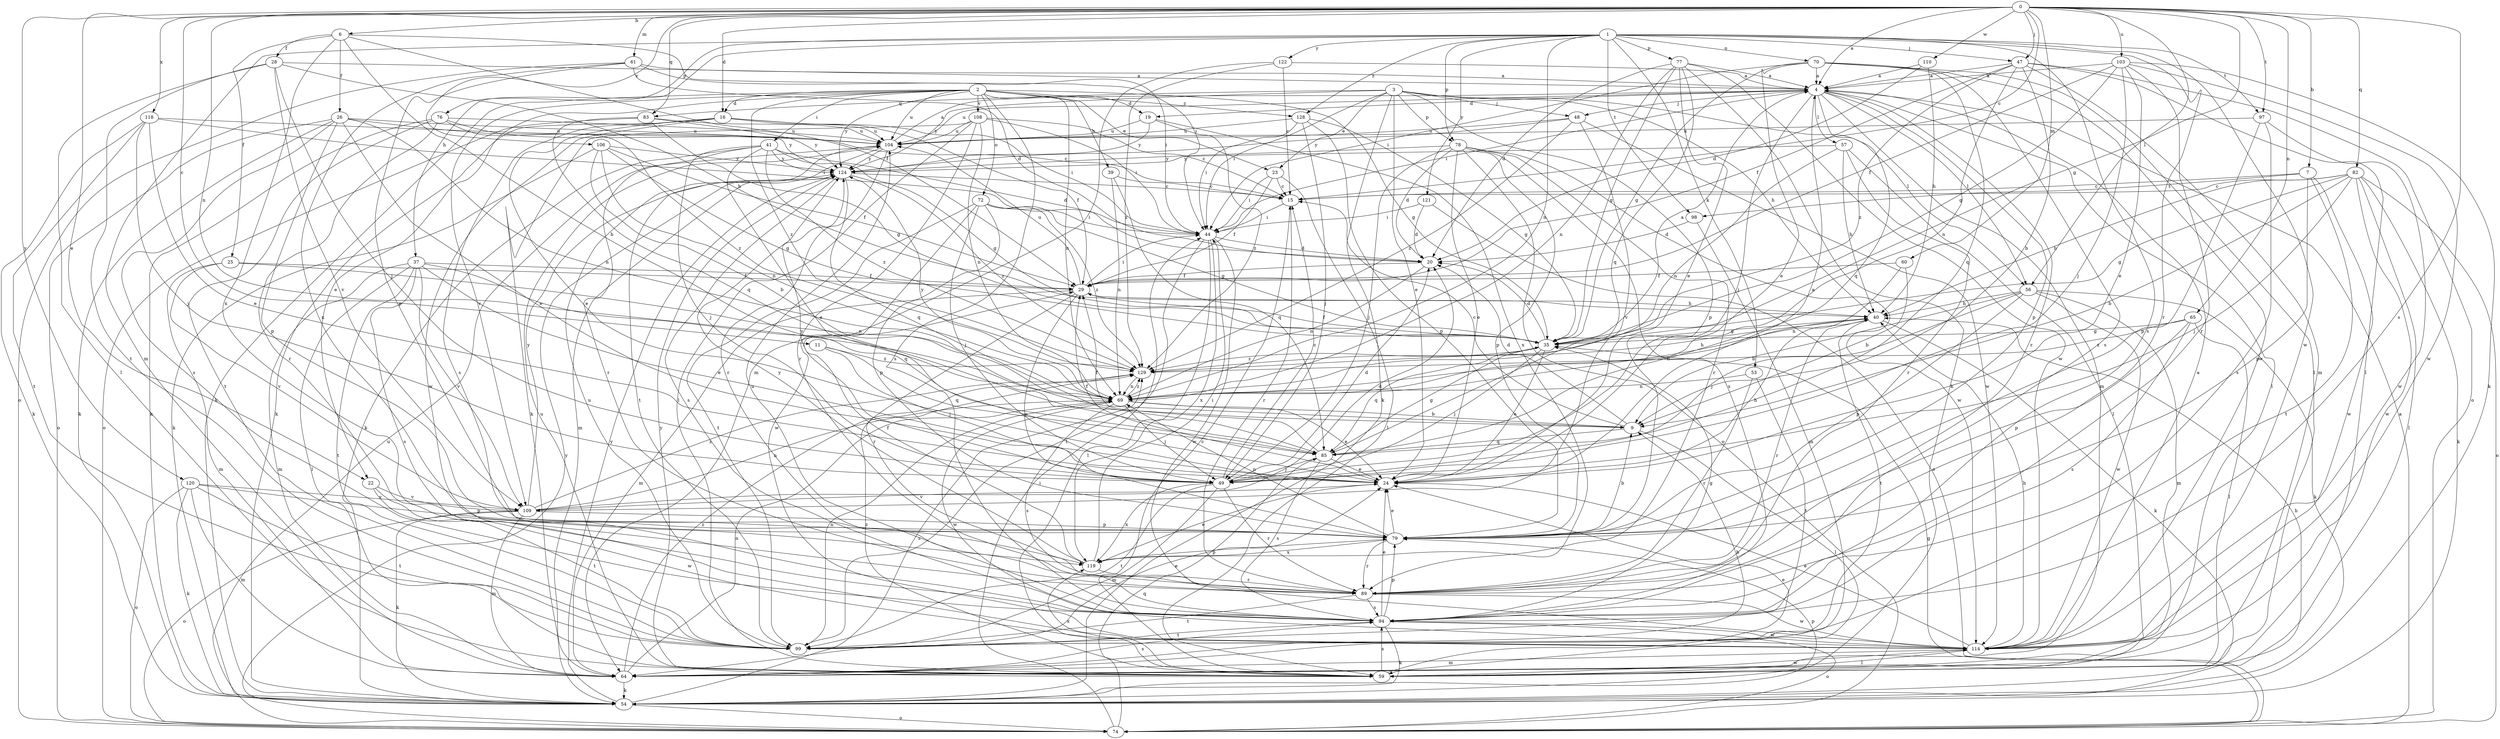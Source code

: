 strict digraph  {
0;
1;
2;
3;
4;
6;
7;
9;
11;
15;
16;
19;
20;
22;
23;
24;
25;
26;
28;
29;
35;
37;
39;
40;
41;
44;
47;
48;
49;
53;
54;
56;
57;
59;
60;
61;
64;
65;
69;
70;
72;
74;
76;
77;
78;
79;
82;
83;
85;
89;
94;
97;
98;
99;
103;
104;
106;
108;
109;
110;
114;
118;
119;
120;
121;
122;
124;
128;
129;
0 -> 4  [label=a];
0 -> 6  [label=b];
0 -> 7  [label=b];
0 -> 11  [label=c];
0 -> 15  [label=c];
0 -> 16  [label=d];
0 -> 22  [label=e];
0 -> 35  [label=g];
0 -> 47  [label=j];
0 -> 56  [label=l];
0 -> 60  [label=m];
0 -> 61  [label=m];
0 -> 65  [label=n];
0 -> 69  [label=n];
0 -> 82  [label=q];
0 -> 83  [label=q];
0 -> 94  [label=s];
0 -> 97  [label=t];
0 -> 103  [label=u];
0 -> 106  [label=v];
0 -> 110  [label=w];
0 -> 118  [label=x];
0 -> 120  [label=y];
1 -> 37  [label=h];
1 -> 47  [label=j];
1 -> 53  [label=k];
1 -> 64  [label=m];
1 -> 69  [label=n];
1 -> 70  [label=o];
1 -> 76  [label=p];
1 -> 77  [label=p];
1 -> 78  [label=p];
1 -> 89  [label=r];
1 -> 94  [label=s];
1 -> 97  [label=t];
1 -> 98  [label=t];
1 -> 114  [label=w];
1 -> 121  [label=y];
1 -> 122  [label=y];
1 -> 128  [label=z];
2 -> 16  [label=d];
2 -> 19  [label=d];
2 -> 22  [label=e];
2 -> 23  [label=e];
2 -> 35  [label=g];
2 -> 39  [label=h];
2 -> 41  [label=i];
2 -> 54  [label=k];
2 -> 69  [label=n];
2 -> 72  [label=o];
2 -> 94  [label=s];
2 -> 104  [label=u];
2 -> 108  [label=v];
2 -> 109  [label=v];
2 -> 124  [label=y];
2 -> 128  [label=z];
2 -> 129  [label=z];
3 -> 23  [label=e];
3 -> 24  [label=e];
3 -> 40  [label=h];
3 -> 44  [label=i];
3 -> 48  [label=j];
3 -> 54  [label=k];
3 -> 56  [label=l];
3 -> 78  [label=p];
3 -> 79  [label=p];
3 -> 83  [label=q];
3 -> 124  [label=y];
4 -> 19  [label=d];
4 -> 44  [label=i];
4 -> 48  [label=j];
4 -> 49  [label=j];
4 -> 56  [label=l];
4 -> 57  [label=l];
4 -> 59  [label=l];
4 -> 64  [label=m];
4 -> 79  [label=p];
4 -> 85  [label=q];
4 -> 89  [label=r];
4 -> 104  [label=u];
6 -> 9  [label=b];
6 -> 25  [label=f];
6 -> 26  [label=f];
6 -> 28  [label=f];
6 -> 29  [label=f];
6 -> 44  [label=i];
6 -> 119  [label=x];
7 -> 15  [label=c];
7 -> 79  [label=p];
7 -> 98  [label=t];
7 -> 99  [label=t];
7 -> 114  [label=w];
9 -> 15  [label=c];
9 -> 20  [label=d];
9 -> 59  [label=l];
9 -> 85  [label=q];
11 -> 49  [label=j];
11 -> 85  [label=q];
11 -> 129  [label=z];
15 -> 44  [label=i];
15 -> 89  [label=r];
16 -> 24  [label=e];
16 -> 29  [label=f];
16 -> 44  [label=i];
16 -> 54  [label=k];
16 -> 94  [label=s];
16 -> 104  [label=u];
16 -> 114  [label=w];
19 -> 104  [label=u];
19 -> 119  [label=x];
19 -> 124  [label=y];
19 -> 129  [label=z];
20 -> 29  [label=f];
20 -> 69  [label=n];
22 -> 99  [label=t];
22 -> 109  [label=v];
22 -> 114  [label=w];
23 -> 15  [label=c];
23 -> 29  [label=f];
23 -> 44  [label=i];
23 -> 59  [label=l];
24 -> 4  [label=a];
24 -> 29  [label=f];
24 -> 40  [label=h];
24 -> 109  [label=v];
25 -> 29  [label=f];
25 -> 64  [label=m];
25 -> 69  [label=n];
25 -> 109  [label=v];
26 -> 24  [label=e];
26 -> 54  [label=k];
26 -> 69  [label=n];
26 -> 74  [label=o];
26 -> 79  [label=p];
26 -> 94  [label=s];
26 -> 104  [label=u];
26 -> 124  [label=y];
28 -> 4  [label=a];
28 -> 40  [label=h];
28 -> 49  [label=j];
28 -> 59  [label=l];
28 -> 99  [label=t];
28 -> 109  [label=v];
29 -> 40  [label=h];
29 -> 44  [label=i];
29 -> 64  [label=m];
29 -> 79  [label=p];
29 -> 89  [label=r];
29 -> 104  [label=u];
35 -> 4  [label=a];
35 -> 20  [label=d];
35 -> 24  [label=e];
35 -> 29  [label=f];
35 -> 49  [label=j];
35 -> 85  [label=q];
35 -> 129  [label=z];
37 -> 24  [label=e];
37 -> 29  [label=f];
37 -> 59  [label=l];
37 -> 64  [label=m];
37 -> 85  [label=q];
37 -> 94  [label=s];
37 -> 99  [label=t];
37 -> 109  [label=v];
39 -> 15  [label=c];
39 -> 69  [label=n];
39 -> 85  [label=q];
40 -> 35  [label=g];
40 -> 54  [label=k];
40 -> 89  [label=r];
40 -> 99  [label=t];
41 -> 20  [label=d];
41 -> 24  [label=e];
41 -> 35  [label=g];
41 -> 49  [label=j];
41 -> 54  [label=k];
41 -> 89  [label=r];
41 -> 124  [label=y];
41 -> 129  [label=z];
44 -> 20  [label=d];
44 -> 59  [label=l];
44 -> 99  [label=t];
44 -> 114  [label=w];
44 -> 119  [label=x];
47 -> 4  [label=a];
47 -> 9  [label=b];
47 -> 29  [label=f];
47 -> 59  [label=l];
47 -> 64  [label=m];
47 -> 69  [label=n];
47 -> 74  [label=o];
47 -> 129  [label=z];
48 -> 104  [label=u];
48 -> 109  [label=v];
48 -> 114  [label=w];
48 -> 124  [label=y];
48 -> 129  [label=z];
49 -> 15  [label=c];
49 -> 20  [label=d];
49 -> 64  [label=m];
49 -> 89  [label=r];
49 -> 99  [label=t];
49 -> 119  [label=x];
49 -> 124  [label=y];
53 -> 69  [label=n];
53 -> 89  [label=r];
53 -> 99  [label=t];
54 -> 40  [label=h];
54 -> 74  [label=o];
54 -> 79  [label=p];
54 -> 124  [label=y];
54 -> 129  [label=z];
56 -> 9  [label=b];
56 -> 40  [label=h];
56 -> 49  [label=j];
56 -> 54  [label=k];
56 -> 64  [label=m];
56 -> 79  [label=p];
56 -> 114  [label=w];
57 -> 40  [label=h];
57 -> 59  [label=l];
57 -> 69  [label=n];
57 -> 89  [label=r];
57 -> 124  [label=y];
59 -> 15  [label=c];
59 -> 24  [label=e];
59 -> 94  [label=s];
59 -> 104  [label=u];
59 -> 114  [label=w];
59 -> 119  [label=x];
59 -> 124  [label=y];
59 -> 129  [label=z];
60 -> 9  [label=b];
60 -> 29  [label=f];
60 -> 69  [label=n];
61 -> 4  [label=a];
61 -> 20  [label=d];
61 -> 44  [label=i];
61 -> 74  [label=o];
61 -> 79  [label=p];
61 -> 119  [label=x];
64 -> 9  [label=b];
64 -> 54  [label=k];
64 -> 69  [label=n];
64 -> 94  [label=s];
64 -> 129  [label=z];
65 -> 35  [label=g];
65 -> 59  [label=l];
65 -> 79  [label=p];
65 -> 94  [label=s];
65 -> 129  [label=z];
69 -> 9  [label=b];
69 -> 24  [label=e];
69 -> 40  [label=h];
69 -> 49  [label=j];
69 -> 94  [label=s];
69 -> 114  [label=w];
69 -> 124  [label=y];
69 -> 129  [label=z];
70 -> 4  [label=a];
70 -> 24  [label=e];
70 -> 35  [label=g];
70 -> 44  [label=i];
70 -> 59  [label=l];
70 -> 85  [label=q];
70 -> 94  [label=s];
70 -> 114  [label=w];
72 -> 35  [label=g];
72 -> 44  [label=i];
72 -> 49  [label=j];
72 -> 79  [label=p];
72 -> 99  [label=t];
72 -> 114  [label=w];
72 -> 129  [label=z];
74 -> 4  [label=a];
74 -> 35  [label=g];
74 -> 44  [label=i];
74 -> 85  [label=q];
74 -> 104  [label=u];
74 -> 124  [label=y];
76 -> 15  [label=c];
76 -> 54  [label=k];
76 -> 89  [label=r];
76 -> 99  [label=t];
76 -> 104  [label=u];
76 -> 129  [label=z];
77 -> 4  [label=a];
77 -> 20  [label=d];
77 -> 24  [label=e];
77 -> 35  [label=g];
77 -> 54  [label=k];
77 -> 69  [label=n];
77 -> 85  [label=q];
77 -> 114  [label=w];
78 -> 20  [label=d];
78 -> 24  [label=e];
78 -> 49  [label=j];
78 -> 74  [label=o];
78 -> 79  [label=p];
78 -> 89  [label=r];
78 -> 94  [label=s];
78 -> 114  [label=w];
78 -> 124  [label=y];
79 -> 9  [label=b];
79 -> 24  [label=e];
79 -> 69  [label=n];
79 -> 89  [label=r];
79 -> 119  [label=x];
82 -> 9  [label=b];
82 -> 15  [label=c];
82 -> 35  [label=g];
82 -> 40  [label=h];
82 -> 49  [label=j];
82 -> 54  [label=k];
82 -> 59  [label=l];
82 -> 74  [label=o];
82 -> 114  [label=w];
83 -> 35  [label=g];
83 -> 74  [label=o];
83 -> 85  [label=q];
83 -> 104  [label=u];
83 -> 124  [label=y];
85 -> 24  [label=e];
85 -> 29  [label=f];
85 -> 35  [label=g];
85 -> 49  [label=j];
85 -> 94  [label=s];
89 -> 94  [label=s];
89 -> 99  [label=t];
89 -> 114  [label=w];
94 -> 24  [label=e];
94 -> 35  [label=g];
94 -> 54  [label=k];
94 -> 74  [label=o];
94 -> 79  [label=p];
94 -> 99  [label=t];
94 -> 104  [label=u];
94 -> 114  [label=w];
97 -> 79  [label=p];
97 -> 94  [label=s];
97 -> 104  [label=u];
97 -> 114  [label=w];
98 -> 20  [label=d];
98 -> 64  [label=m];
99 -> 24  [label=e];
99 -> 69  [label=n];
99 -> 104  [label=u];
103 -> 4  [label=a];
103 -> 24  [label=e];
103 -> 29  [label=f];
103 -> 35  [label=g];
103 -> 49  [label=j];
103 -> 54  [label=k];
103 -> 89  [label=r];
103 -> 114  [label=w];
104 -> 4  [label=a];
104 -> 89  [label=r];
104 -> 99  [label=t];
104 -> 124  [label=y];
106 -> 9  [label=b];
106 -> 29  [label=f];
106 -> 35  [label=g];
106 -> 54  [label=k];
106 -> 69  [label=n];
106 -> 124  [label=y];
108 -> 15  [label=c];
108 -> 44  [label=i];
108 -> 54  [label=k];
108 -> 59  [label=l];
108 -> 69  [label=n];
108 -> 89  [label=r];
108 -> 104  [label=u];
109 -> 20  [label=d];
109 -> 54  [label=k];
109 -> 64  [label=m];
109 -> 69  [label=n];
109 -> 74  [label=o];
109 -> 79  [label=p];
109 -> 124  [label=y];
109 -> 129  [label=z];
110 -> 4  [label=a];
110 -> 20  [label=d];
110 -> 40  [label=h];
114 -> 4  [label=a];
114 -> 24  [label=e];
114 -> 40  [label=h];
114 -> 59  [label=l];
114 -> 64  [label=m];
118 -> 24  [label=e];
118 -> 44  [label=i];
118 -> 49  [label=j];
118 -> 54  [label=k];
118 -> 99  [label=t];
118 -> 104  [label=u];
119 -> 24  [label=e];
119 -> 29  [label=f];
119 -> 44  [label=i];
119 -> 79  [label=p];
119 -> 89  [label=r];
119 -> 124  [label=y];
120 -> 54  [label=k];
120 -> 64  [label=m];
120 -> 74  [label=o];
120 -> 79  [label=p];
120 -> 99  [label=t];
120 -> 109  [label=v];
121 -> 20  [label=d];
121 -> 44  [label=i];
121 -> 74  [label=o];
122 -> 4  [label=a];
122 -> 15  [label=c];
122 -> 64  [label=m];
122 -> 129  [label=z];
124 -> 15  [label=c];
124 -> 64  [label=m];
124 -> 85  [label=q];
124 -> 94  [label=s];
124 -> 129  [label=z];
128 -> 35  [label=g];
128 -> 44  [label=i];
128 -> 49  [label=j];
128 -> 79  [label=p];
128 -> 104  [label=u];
129 -> 40  [label=h];
129 -> 69  [label=n];
}
